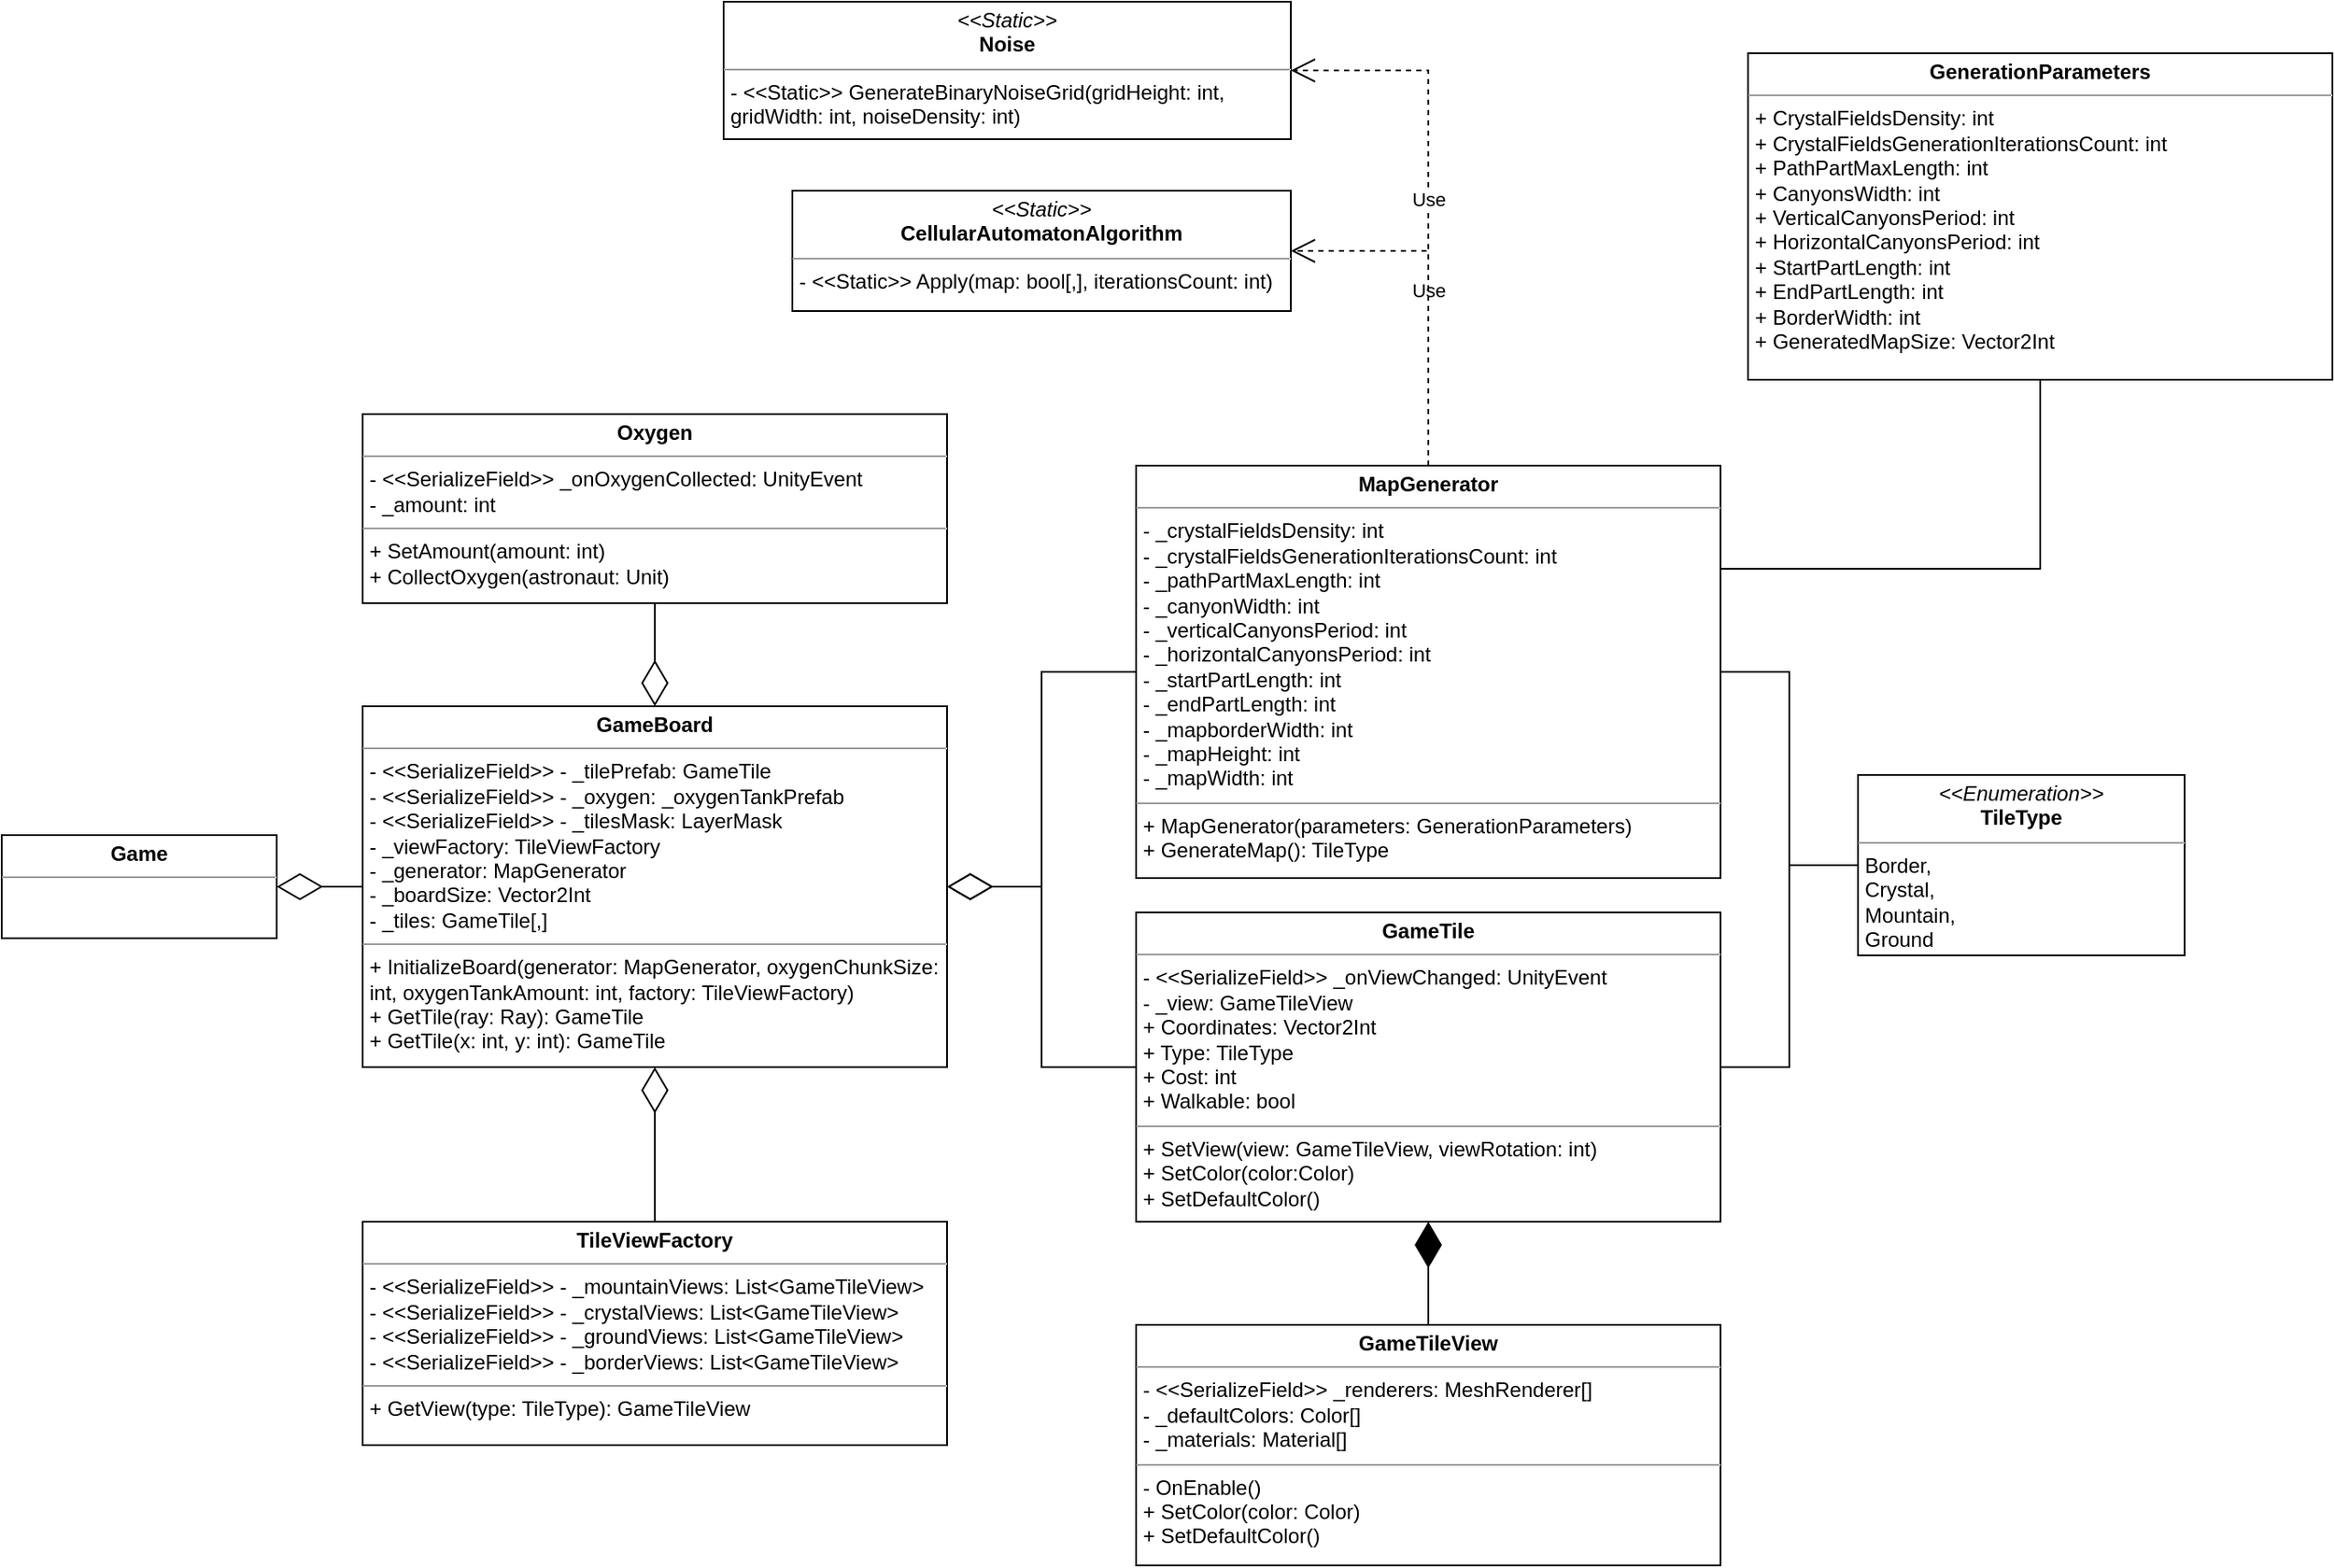 <mxfile version="22.1.11" type="github">
  <diagram name="Страница — 1" id="3spQ1OdB81bb0q3GTsnV">
    <mxGraphModel dx="2901" dy="1106" grid="1" gridSize="10" guides="1" tooltips="1" connect="1" arrows="1" fold="1" page="1" pageScale="1" pageWidth="827" pageHeight="1169" math="0" shadow="0">
      <root>
        <mxCell id="0" />
        <mxCell id="1" parent="0" />
        <mxCell id="zuA1bw3WOwrKZyjwUTwy-1" value="&lt;p style=&quot;margin:0px;margin-top:4px;text-align:center;&quot;&gt;&lt;i&gt;&amp;lt;&amp;lt;Static&amp;gt;&amp;gt;&lt;/i&gt;&lt;br&gt;&lt;b&gt;CellularAutomatonAlgorithm&lt;/b&gt;&lt;/p&gt;&lt;hr size=&quot;1&quot;&gt;&lt;p style=&quot;margin:0px;margin-left:4px;&quot;&gt;- &amp;lt;&amp;lt;Static&amp;gt;&amp;gt; Apply(map: bool[,], iterationsCount: int)&lt;/p&gt;" style="verticalAlign=top;align=left;overflow=fill;fontSize=12;fontFamily=Helvetica;html=1;whiteSpace=wrap;" vertex="1" parent="1">
          <mxGeometry x="420" y="390" width="290" height="70" as="geometry" />
        </mxCell>
        <mxCell id="zuA1bw3WOwrKZyjwUTwy-2" value="&lt;p style=&quot;margin:0px;margin-top:4px;text-align:center;&quot;&gt;&lt;b&gt;Game&lt;/b&gt;&lt;/p&gt;&lt;hr size=&quot;1&quot;&gt;&lt;p style=&quot;margin:0px;margin-left:4px;&quot;&gt;&lt;br&gt;&lt;/p&gt;" style="verticalAlign=top;align=left;overflow=fill;fontSize=12;fontFamily=Helvetica;html=1;whiteSpace=wrap;" vertex="1" parent="1">
          <mxGeometry x="-40" y="765" width="160" height="60" as="geometry" />
        </mxCell>
        <mxCell id="zuA1bw3WOwrKZyjwUTwy-3" value="&lt;p style=&quot;margin:0px;margin-top:4px;text-align:center;&quot;&gt;&lt;b&gt;MapGenerator&lt;/b&gt;&lt;/p&gt;&lt;hr size=&quot;1&quot;&gt;&lt;p style=&quot;margin:0px;margin-left:4px;&quot;&gt;- _crystalFieldsDensity: int&lt;/p&gt;&lt;p style=&quot;margin:0px;margin-left:4px;&quot;&gt;- _crystalFieldsGenerationIterationsCount: int&lt;/p&gt;&lt;p style=&quot;margin:0px;margin-left:4px;&quot;&gt;- _pathPartMaxLength: int&lt;/p&gt;&lt;p style=&quot;margin:0px;margin-left:4px;&quot;&gt;- _canyonWidth: int&lt;/p&gt;&lt;p style=&quot;margin:0px;margin-left:4px;&quot;&gt;- _verticalCanyonsPeriod: int&lt;/p&gt;&lt;p style=&quot;margin:0px;margin-left:4px;&quot;&gt;- _horizontalCanyonsPeriod: int&lt;/p&gt;&lt;p style=&quot;margin:0px;margin-left:4px;&quot;&gt;- _startPartLength: int&lt;/p&gt;&lt;p style=&quot;margin:0px;margin-left:4px;&quot;&gt;- _endPartLength: int&lt;/p&gt;&lt;p style=&quot;margin:0px;margin-left:4px;&quot;&gt;- _mapborderWidth: int&lt;/p&gt;&lt;p style=&quot;margin:0px;margin-left:4px;&quot;&gt;- _mapHeight: int&lt;/p&gt;&lt;p style=&quot;margin:0px;margin-left:4px;&quot;&gt;- _mapWidth: int&lt;/p&gt;&lt;hr size=&quot;1&quot;&gt;&lt;p style=&quot;margin:0px;margin-left:4px;&quot;&gt;+ MapGenerator(parameters: GenerationParameters)&lt;br&gt;&lt;/p&gt;&lt;p style=&quot;margin:0px;margin-left:4px;&quot;&gt;+ GenerateMap(): TileType&lt;br&gt;&lt;/p&gt;" style="verticalAlign=top;align=left;overflow=fill;fontSize=12;fontFamily=Helvetica;html=1;whiteSpace=wrap;" vertex="1" parent="1">
          <mxGeometry x="620" y="550" width="340" height="240" as="geometry" />
        </mxCell>
        <mxCell id="zuA1bw3WOwrKZyjwUTwy-4" value="Use" style="endArrow=open;endSize=12;dashed=1;html=1;rounded=0;entryX=1;entryY=0.5;entryDx=0;entryDy=0;exitX=0.5;exitY=0;exitDx=0;exitDy=0;edgeStyle=orthogonalEdgeStyle;" edge="1" parent="1" source="zuA1bw3WOwrKZyjwUTwy-3" target="zuA1bw3WOwrKZyjwUTwy-1">
          <mxGeometry width="160" relative="1" as="geometry">
            <mxPoint x="330" y="560" as="sourcePoint" />
            <mxPoint x="490" y="560" as="targetPoint" />
          </mxGeometry>
        </mxCell>
        <mxCell id="zuA1bw3WOwrKZyjwUTwy-5" value="&lt;p style=&quot;margin:0px;margin-top:4px;text-align:center;&quot;&gt;&lt;i&gt;&amp;lt;&amp;lt;Enumeration&amp;gt;&amp;gt;&lt;/i&gt;&lt;br&gt;&lt;b&gt;TileType&lt;/b&gt;&lt;/p&gt;&lt;hr size=&quot;1&quot;&gt;&lt;p style=&quot;margin:0px;margin-left:4px;&quot;&gt;Border,&lt;/p&gt;&lt;p style=&quot;margin:0px;margin-left:4px;&quot;&gt;Crystal,&lt;/p&gt;&lt;p style=&quot;margin:0px;margin-left:4px;&quot;&gt;Mountain,&lt;/p&gt;&lt;p style=&quot;margin:0px;margin-left:4px;&quot;&gt;Ground&lt;/p&gt;" style="verticalAlign=top;align=left;overflow=fill;fontSize=12;fontFamily=Helvetica;html=1;whiteSpace=wrap;" vertex="1" parent="1">
          <mxGeometry x="1040" y="730" width="190" height="105" as="geometry" />
        </mxCell>
        <mxCell id="zuA1bw3WOwrKZyjwUTwy-6" value="" style="endArrow=none;html=1;edgeStyle=orthogonalEdgeStyle;rounded=0;exitX=1;exitY=0.5;exitDx=0;exitDy=0;entryX=0;entryY=0.5;entryDx=0;entryDy=0;" edge="1" parent="1" source="zuA1bw3WOwrKZyjwUTwy-3" target="zuA1bw3WOwrKZyjwUTwy-5">
          <mxGeometry relative="1" as="geometry">
            <mxPoint x="1090" y="530" as="sourcePoint" />
            <mxPoint x="1250" y="530" as="targetPoint" />
          </mxGeometry>
        </mxCell>
        <mxCell id="zuA1bw3WOwrKZyjwUTwy-9" value="&lt;p style=&quot;margin:0px;margin-top:4px;text-align:center;&quot;&gt;&lt;i&gt;&amp;lt;&amp;lt;Static&amp;gt;&amp;gt;&lt;/i&gt;&lt;br&gt;&lt;b&gt;Noise&lt;/b&gt;&lt;/p&gt;&lt;hr size=&quot;1&quot;&gt;&lt;p style=&quot;margin:0px;margin-left:4px;&quot;&gt;- &amp;lt;&amp;lt;Static&amp;gt;&amp;gt; GenerateBinaryNoiseGrid(gridHeight: int, gridWidth: int, noiseDensity: int)&lt;/p&gt;" style="verticalAlign=top;align=left;overflow=fill;fontSize=12;fontFamily=Helvetica;html=1;whiteSpace=wrap;" vertex="1" parent="1">
          <mxGeometry x="380" y="280" width="330" height="80" as="geometry" />
        </mxCell>
        <mxCell id="zuA1bw3WOwrKZyjwUTwy-10" value="Use" style="endArrow=open;endSize=12;dashed=1;html=1;rounded=0;entryX=1;entryY=0.5;entryDx=0;entryDy=0;exitX=0.5;exitY=0;exitDx=0;exitDy=0;edgeStyle=orthogonalEdgeStyle;" edge="1" parent="1" source="zuA1bw3WOwrKZyjwUTwy-3" target="zuA1bw3WOwrKZyjwUTwy-9">
          <mxGeometry width="160" relative="1" as="geometry">
            <mxPoint x="800" y="560" as="sourcePoint" />
            <mxPoint x="645" y="470" as="targetPoint" />
          </mxGeometry>
        </mxCell>
        <mxCell id="zuA1bw3WOwrKZyjwUTwy-12" value="&lt;p style=&quot;margin:0px;margin-top:4px;text-align:center;&quot;&gt;&lt;b&gt;GameTile&lt;/b&gt;&lt;/p&gt;&lt;hr size=&quot;1&quot;&gt;&lt;p style=&quot;margin:0px;margin-left:4px;&quot;&gt;- &amp;lt;&amp;lt;SerializeField&amp;gt;&amp;gt; _onViewChanged: UnityEvent&lt;br&gt;&lt;/p&gt;&lt;p style=&quot;margin:0px;margin-left:4px;&quot;&gt;- _view: GameTileView&lt;/p&gt;&lt;p style=&quot;margin:0px;margin-left:4px;&quot;&gt;+ Coordinates: Vector2Int&lt;/p&gt;&lt;p style=&quot;margin:0px;margin-left:4px;&quot;&gt;+ Type: TileType&lt;/p&gt;&lt;p style=&quot;margin:0px;margin-left:4px;&quot;&gt;+ Cost: int&lt;/p&gt;&lt;p style=&quot;margin:0px;margin-left:4px;&quot;&gt;+ Walkable: bool&lt;/p&gt;&lt;hr size=&quot;1&quot;&gt;&lt;p style=&quot;margin:0px;margin-left:4px;&quot;&gt;+ SetView(view: GameTileView, viewRotation: int)&lt;/p&gt;&lt;p style=&quot;margin:0px;margin-left:4px;&quot;&gt;+ SetColor(color:Color)&lt;/p&gt;&lt;p style=&quot;margin:0px;margin-left:4px;&quot;&gt;+ SetDefaultColor()&lt;/p&gt;" style="verticalAlign=top;align=left;overflow=fill;fontSize=12;fontFamily=Helvetica;html=1;whiteSpace=wrap;" vertex="1" parent="1">
          <mxGeometry x="620" y="810" width="340" height="180" as="geometry" />
        </mxCell>
        <mxCell id="zuA1bw3WOwrKZyjwUTwy-13" value="" style="endArrow=none;html=1;edgeStyle=orthogonalEdgeStyle;rounded=0;exitX=1;exitY=0.5;exitDx=0;exitDy=0;entryX=0;entryY=0.5;entryDx=0;entryDy=0;" edge="1" parent="1" source="zuA1bw3WOwrKZyjwUTwy-12" target="zuA1bw3WOwrKZyjwUTwy-5">
          <mxGeometry relative="1" as="geometry">
            <mxPoint x="970" y="680" as="sourcePoint" />
            <mxPoint x="1061" y="680" as="targetPoint" />
          </mxGeometry>
        </mxCell>
        <mxCell id="zuA1bw3WOwrKZyjwUTwy-14" value="&lt;p style=&quot;margin:0px;margin-top:4px;text-align:center;&quot;&gt;&lt;b&gt;GenerationParameters&lt;/b&gt;&lt;/p&gt;&lt;hr size=&quot;1&quot;&gt;&lt;p style=&quot;margin:0px;margin-left:4px;&quot;&gt;+ CrystalFieldsDensity: int&lt;/p&gt;&lt;p style=&quot;margin:0px;margin-left:4px;&quot;&gt;+ CrystalFieldsGenerationIterationsCount: int&lt;/p&gt;&lt;p style=&quot;margin:0px;margin-left:4px;&quot;&gt;+ PathPartMaxLength: int&lt;/p&gt;&lt;p style=&quot;margin:0px;margin-left:4px;&quot;&gt;+ CanyonsWidth: int&lt;/p&gt;&lt;p style=&quot;margin:0px;margin-left:4px;&quot;&gt;+ VerticalCanyonsPeriod: int&lt;/p&gt;&lt;p style=&quot;margin:0px;margin-left:4px;&quot;&gt;+ HorizontalCanyonsPeriod: int&lt;/p&gt;&lt;p style=&quot;margin:0px;margin-left:4px;&quot;&gt;+ StartPartLength: int&lt;/p&gt;&lt;p style=&quot;margin:0px;margin-left:4px;&quot;&gt;+ EndPartLength: int&lt;/p&gt;&lt;p style=&quot;margin:0px;margin-left:4px;&quot;&gt;+ BorderWidth: int&lt;/p&gt;&lt;p style=&quot;margin:0px;margin-left:4px;&quot;&gt;+ GeneratedMapSize: Vector2Int&lt;/p&gt;&lt;p style=&quot;margin:0px;margin-left:4px;&quot;&gt;&lt;br&gt;&lt;/p&gt;" style="verticalAlign=top;align=left;overflow=fill;fontSize=12;fontFamily=Helvetica;html=1;whiteSpace=wrap;" vertex="1" parent="1">
          <mxGeometry x="976" y="310" width="340" height="190" as="geometry" />
        </mxCell>
        <mxCell id="zuA1bw3WOwrKZyjwUTwy-15" value="" style="endArrow=none;html=1;edgeStyle=orthogonalEdgeStyle;rounded=0;entryX=0.5;entryY=1;entryDx=0;entryDy=0;exitX=1;exitY=0.25;exitDx=0;exitDy=0;" edge="1" parent="1" source="zuA1bw3WOwrKZyjwUTwy-3" target="zuA1bw3WOwrKZyjwUTwy-14">
          <mxGeometry relative="1" as="geometry">
            <mxPoint x="1060" y="550" as="sourcePoint" />
            <mxPoint x="1220" y="550" as="targetPoint" />
          </mxGeometry>
        </mxCell>
        <mxCell id="zuA1bw3WOwrKZyjwUTwy-18" value="&lt;p style=&quot;margin:0px;margin-top:4px;text-align:center;&quot;&gt;&lt;b&gt;GameTileView&lt;/b&gt;&lt;/p&gt;&lt;hr size=&quot;1&quot;&gt;&lt;p style=&quot;margin:0px;margin-left:4px;&quot;&gt;- &amp;lt;&amp;lt;SerializeField&amp;gt;&amp;gt; _renderers: MeshRenderer[]&lt;/p&gt;&lt;p style=&quot;margin:0px;margin-left:4px;&quot;&gt;- _defaultColors: Color[]&lt;/p&gt;&lt;p style=&quot;margin:0px;margin-left:4px;&quot;&gt;- _materials: Material[]&lt;/p&gt;&lt;hr size=&quot;1&quot;&gt;&lt;p style=&quot;margin:0px;margin-left:4px;&quot;&gt;- OnEnable()&lt;/p&gt;&lt;p style=&quot;margin:0px;margin-left:4px;&quot;&gt;+ SetColor(color: Color)&lt;/p&gt;&lt;p style=&quot;margin:0px;margin-left:4px;&quot;&gt;+ SetDefaultColor()&lt;/p&gt;" style="verticalAlign=top;align=left;overflow=fill;fontSize=12;fontFamily=Helvetica;html=1;whiteSpace=wrap;" vertex="1" parent="1">
          <mxGeometry x="620" y="1050" width="340" height="140" as="geometry" />
        </mxCell>
        <mxCell id="zuA1bw3WOwrKZyjwUTwy-19" value="" style="endArrow=diamondThin;endFill=1;endSize=24;html=1;rounded=0;exitX=0.5;exitY=0;exitDx=0;exitDy=0;entryX=0.5;entryY=1;entryDx=0;entryDy=0;edgeStyle=orthogonalEdgeStyle;" edge="1" parent="1" source="zuA1bw3WOwrKZyjwUTwy-18" target="zuA1bw3WOwrKZyjwUTwy-12">
          <mxGeometry width="160" relative="1" as="geometry">
            <mxPoint x="890" y="1010" as="sourcePoint" />
            <mxPoint x="1050" y="1010" as="targetPoint" />
          </mxGeometry>
        </mxCell>
        <mxCell id="zuA1bw3WOwrKZyjwUTwy-20" value="&lt;p style=&quot;margin:0px;margin-top:4px;text-align:center;&quot;&gt;&lt;b&gt;GameBoard&lt;/b&gt;&lt;/p&gt;&lt;hr size=&quot;1&quot;&gt;&lt;p style=&quot;margin:0px;margin-left:4px;&quot;&gt;- &amp;lt;&amp;lt;SerializeField&amp;gt;&amp;gt; - _tilePrefab: GameTile&lt;br&gt;&lt;/p&gt;&lt;p style=&quot;margin:0px;margin-left:4px;&quot;&gt;- &amp;lt;&amp;lt;SerializeField&amp;gt;&amp;gt; - _oxygen: _oxygenTankPrefab&lt;/p&gt;&lt;p style=&quot;margin:0px;margin-left:4px;&quot;&gt;- &amp;lt;&amp;lt;SerializeField&amp;gt;&amp;gt; - _tilesMask: LayerMask&lt;/p&gt;&lt;p style=&quot;margin:0px;margin-left:4px;&quot;&gt;- _viewFactory: TileViewFactory&lt;/p&gt;&lt;p style=&quot;margin:0px;margin-left:4px;&quot;&gt;- _generator: MapGenerator&lt;/p&gt;&lt;p style=&quot;margin:0px;margin-left:4px;&quot;&gt;- _boardSize: Vector2Int&lt;/p&gt;&lt;p style=&quot;margin:0px;margin-left:4px;&quot;&gt;- _tiles: GameTile[,]&lt;/p&gt;&lt;hr size=&quot;1&quot;&gt;&lt;p style=&quot;margin:0px;margin-left:4px;&quot;&gt;+ InitializeBoard(generator: MapGenerator, oxygenChunkSize: int, oxygenTankAmount: int, factory: TileViewFactory)&lt;/p&gt;&lt;p style=&quot;margin:0px;margin-left:4px;&quot;&gt;+ GetTile(ray: Ray): GameTile&lt;/p&gt;&lt;p style=&quot;margin:0px;margin-left:4px;&quot;&gt;+ GetTile(x: int, y: int): GameTile&lt;/p&gt;" style="verticalAlign=top;align=left;overflow=fill;fontSize=12;fontFamily=Helvetica;html=1;whiteSpace=wrap;" vertex="1" parent="1">
          <mxGeometry x="170" y="690" width="340" height="210" as="geometry" />
        </mxCell>
        <mxCell id="zuA1bw3WOwrKZyjwUTwy-21" value="" style="endArrow=diamondThin;endFill=0;endSize=24;html=1;rounded=0;exitX=0;exitY=0.5;exitDx=0;exitDy=0;entryX=1;entryY=0.5;entryDx=0;entryDy=0;edgeStyle=orthogonalEdgeStyle;" edge="1" parent="1" source="zuA1bw3WOwrKZyjwUTwy-3" target="zuA1bw3WOwrKZyjwUTwy-20">
          <mxGeometry width="160" relative="1" as="geometry">
            <mxPoint x="360" y="670" as="sourcePoint" />
            <mxPoint x="520" y="670" as="targetPoint" />
          </mxGeometry>
        </mxCell>
        <mxCell id="zuA1bw3WOwrKZyjwUTwy-22" value="" style="endArrow=diamondThin;endFill=0;endSize=24;html=1;rounded=0;exitX=0;exitY=0.5;exitDx=0;exitDy=0;entryX=1;entryY=0.5;entryDx=0;entryDy=0;edgeStyle=orthogonalEdgeStyle;" edge="1" parent="1" source="zuA1bw3WOwrKZyjwUTwy-12" target="zuA1bw3WOwrKZyjwUTwy-20">
          <mxGeometry width="160" relative="1" as="geometry">
            <mxPoint x="600" y="960" as="sourcePoint" />
            <mxPoint x="760" y="960" as="targetPoint" />
          </mxGeometry>
        </mxCell>
        <mxCell id="zuA1bw3WOwrKZyjwUTwy-23" value="" style="endArrow=diamondThin;endFill=0;endSize=24;html=1;rounded=0;exitX=0;exitY=0.5;exitDx=0;exitDy=0;entryX=1;entryY=0.5;entryDx=0;entryDy=0;" edge="1" parent="1" source="zuA1bw3WOwrKZyjwUTwy-20" target="zuA1bw3WOwrKZyjwUTwy-2">
          <mxGeometry width="160" relative="1" as="geometry">
            <mxPoint x="130" y="580" as="sourcePoint" />
            <mxPoint x="290" y="580" as="targetPoint" />
          </mxGeometry>
        </mxCell>
        <mxCell id="zuA1bw3WOwrKZyjwUTwy-24" value="&lt;p style=&quot;margin:0px;margin-top:4px;text-align:center;&quot;&gt;&lt;b&gt;TileViewFactory&lt;/b&gt;&lt;/p&gt;&lt;hr size=&quot;1&quot;&gt;&lt;p style=&quot;margin:0px;margin-left:4px;&quot;&gt;- &amp;lt;&amp;lt;SerializeField&amp;gt;&amp;gt; - _mountainViews: List&amp;lt;GameTileView&amp;gt;&lt;br&gt;&lt;/p&gt;&lt;p style=&quot;margin:0px;margin-left:4px;&quot;&gt;- &amp;lt;&amp;lt;SerializeField&amp;gt;&amp;gt; - _crystalViews: List&amp;lt;GameTileView&amp;gt;&lt;/p&gt;&lt;p style=&quot;margin:0px;margin-left:4px;&quot;&gt;- &amp;lt;&amp;lt;SerializeField&amp;gt;&amp;gt; - _groundViews: List&amp;lt;GameTileView&amp;gt;&lt;/p&gt;&lt;p style=&quot;margin:0px;margin-left:4px;&quot;&gt;- &amp;lt;&amp;lt;SerializeField&amp;gt;&amp;gt; - _borderViews: List&amp;lt;GameTileView&amp;gt;&lt;/p&gt;&lt;hr size=&quot;1&quot;&gt;&lt;p style=&quot;margin:0px;margin-left:4px;&quot;&gt;+ GetView(type: TileType): GameTileView&lt;/p&gt;" style="verticalAlign=top;align=left;overflow=fill;fontSize=12;fontFamily=Helvetica;html=1;whiteSpace=wrap;" vertex="1" parent="1">
          <mxGeometry x="170" y="990" width="340" height="130" as="geometry" />
        </mxCell>
        <mxCell id="zuA1bw3WOwrKZyjwUTwy-25" value="" style="endArrow=diamondThin;endFill=0;endSize=24;html=1;rounded=0;exitX=0.5;exitY=0;exitDx=0;exitDy=0;entryX=0.5;entryY=1;entryDx=0;entryDy=0;edgeStyle=orthogonalEdgeStyle;" edge="1" parent="1" source="zuA1bw3WOwrKZyjwUTwy-24" target="zuA1bw3WOwrKZyjwUTwy-20">
          <mxGeometry width="160" relative="1" as="geometry">
            <mxPoint x="370" y="950" as="sourcePoint" />
            <mxPoint x="530" y="950" as="targetPoint" />
          </mxGeometry>
        </mxCell>
        <mxCell id="zuA1bw3WOwrKZyjwUTwy-26" value="&lt;p style=&quot;margin:0px;margin-top:4px;text-align:center;&quot;&gt;&lt;b&gt;Oxygen&lt;/b&gt;&lt;/p&gt;&lt;hr size=&quot;1&quot;&gt;&lt;p style=&quot;margin:0px;margin-left:4px;&quot;&gt;- &amp;lt;&amp;lt;SerializeField&amp;gt;&amp;gt; _onOxygenCollected: UnityEvent&lt;/p&gt;&lt;p style=&quot;margin:0px;margin-left:4px;&quot;&gt;- _amount: int&lt;/p&gt;&lt;hr size=&quot;1&quot;&gt;&lt;p style=&quot;margin:0px;margin-left:4px;&quot;&gt;+ SetAmount(amount: int)&lt;/p&gt;&lt;p style=&quot;margin:0px;margin-left:4px;&quot;&gt;+ CollectOxygen(astronaut: Unit)&lt;/p&gt;" style="verticalAlign=top;align=left;overflow=fill;fontSize=12;fontFamily=Helvetica;html=1;whiteSpace=wrap;" vertex="1" parent="1">
          <mxGeometry x="170" y="520" width="340" height="110" as="geometry" />
        </mxCell>
        <mxCell id="zuA1bw3WOwrKZyjwUTwy-27" value="" style="endArrow=diamondThin;endFill=0;endSize=24;html=1;rounded=0;exitX=0.5;exitY=1;exitDx=0;exitDy=0;entryX=0.5;entryY=0;entryDx=0;entryDy=0;edgeStyle=orthogonalEdgeStyle;" edge="1" parent="1" source="zuA1bw3WOwrKZyjwUTwy-26" target="zuA1bw3WOwrKZyjwUTwy-20">
          <mxGeometry width="160" relative="1" as="geometry">
            <mxPoint x="310" y="650" as="sourcePoint" />
            <mxPoint x="470" y="650" as="targetPoint" />
          </mxGeometry>
        </mxCell>
      </root>
    </mxGraphModel>
  </diagram>
</mxfile>
